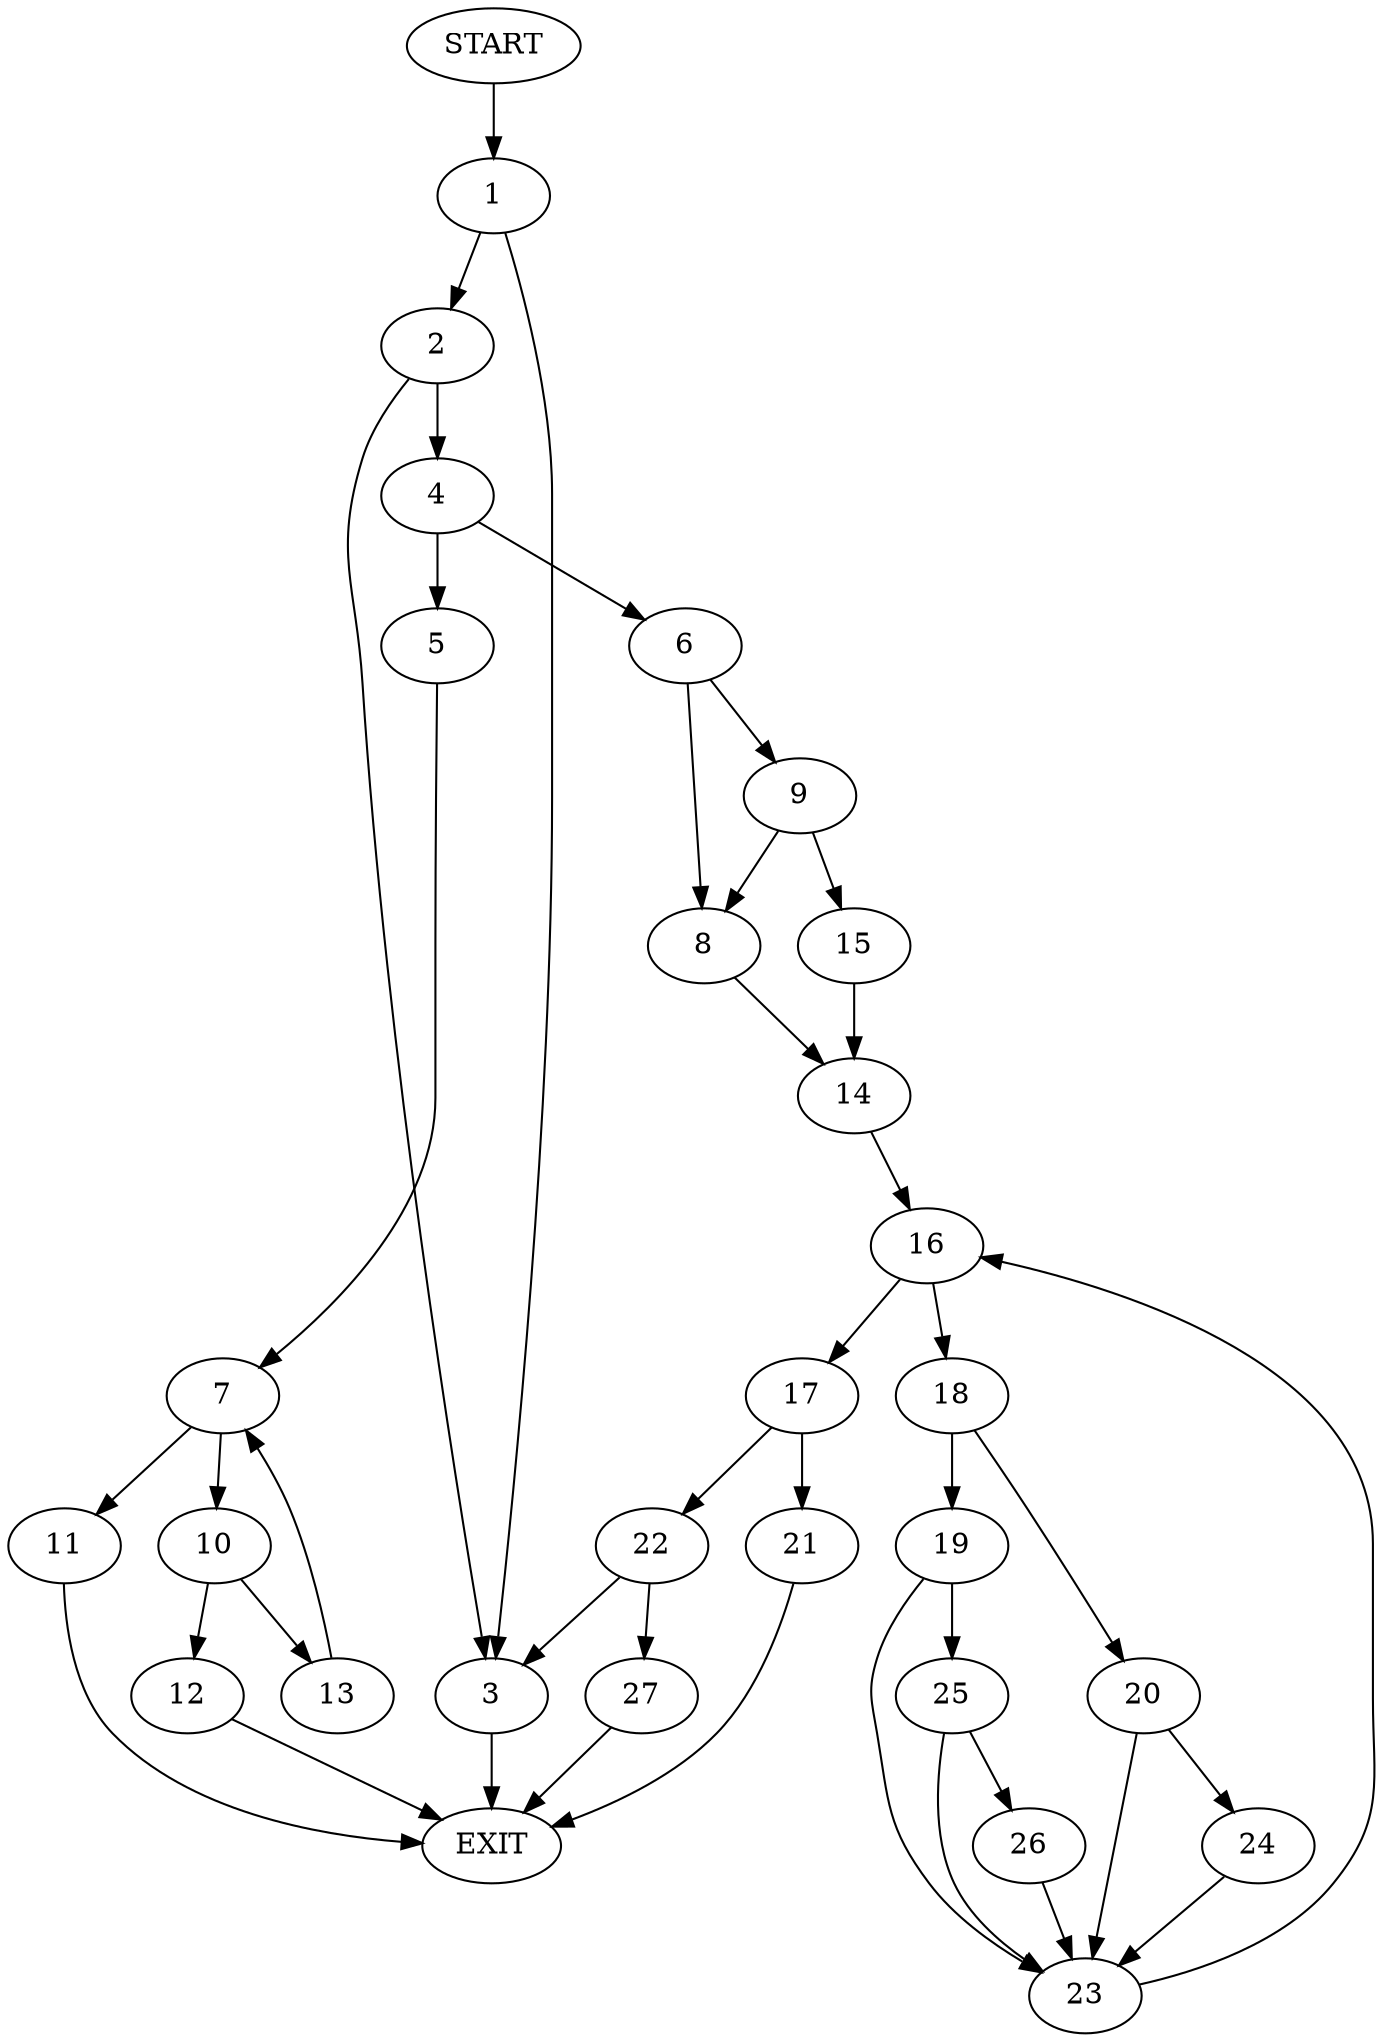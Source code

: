 digraph {
0 [label="START"]
28 [label="EXIT"]
0 -> 1
1 -> 2
1 -> 3
2 -> 3
2 -> 4
3 -> 28
4 -> 5
4 -> 6
5 -> 7
6 -> 8
6 -> 9
7 -> 10
7 -> 11
10 -> 12
10 -> 13
11 -> 28
13 -> 7
12 -> 28
8 -> 14
9 -> 8
9 -> 15
15 -> 14
14 -> 16
16 -> 17
16 -> 18
18 -> 19
18 -> 20
17 -> 21
17 -> 22
20 -> 23
20 -> 24
19 -> 23
19 -> 25
24 -> 23
23 -> 16
25 -> 23
25 -> 26
26 -> 23
21 -> 28
22 -> 27
22 -> 3
27 -> 28
}

